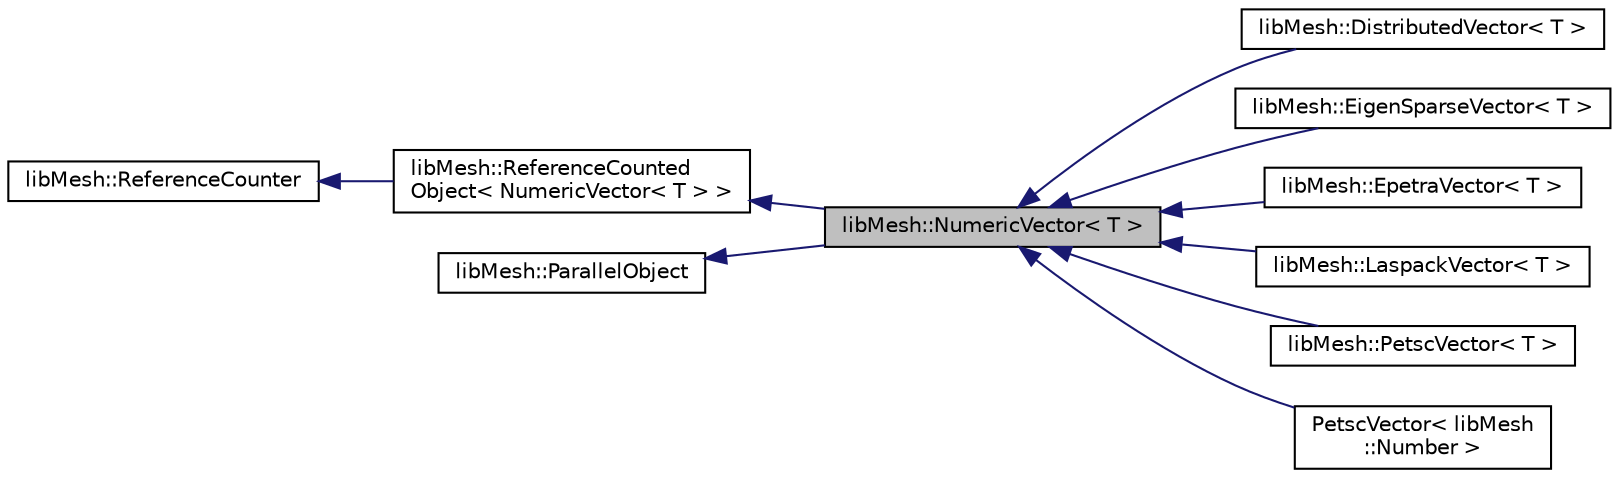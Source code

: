 digraph "libMesh::NumericVector&lt; T &gt;"
{
 // INTERACTIVE_SVG=YES
  edge [fontname="Helvetica",fontsize="10",labelfontname="Helvetica",labelfontsize="10"];
  node [fontname="Helvetica",fontsize="10",shape=record];
  rankdir="LR";
  Node1 [label="libMesh::NumericVector\< T \>",height=0.2,width=0.4,color="black", fillcolor="grey75", style="filled" fontcolor="black"];
  Node2 -> Node1 [dir="back",color="midnightblue",fontsize="10",style="solid",fontname="Helvetica"];
  Node2 [label="libMesh::ReferenceCounted\lObject\< NumericVector\< T \> \>",height=0.2,width=0.4,color="black", fillcolor="white", style="filled",URL="$classlibMesh_1_1ReferenceCountedObject.html"];
  Node3 -> Node2 [dir="back",color="midnightblue",fontsize="10",style="solid",fontname="Helvetica"];
  Node3 [label="libMesh::ReferenceCounter",height=0.2,width=0.4,color="black", fillcolor="white", style="filled",URL="$classlibMesh_1_1ReferenceCounter.html",tooltip="This is the base class for enabling reference counting. "];
  Node4 -> Node1 [dir="back",color="midnightblue",fontsize="10",style="solid",fontname="Helvetica"];
  Node4 [label="libMesh::ParallelObject",height=0.2,width=0.4,color="black", fillcolor="white", style="filled",URL="$classlibMesh_1_1ParallelObject.html",tooltip="An object whose state is distributed along a set of processors. "];
  Node1 -> Node5 [dir="back",color="midnightblue",fontsize="10",style="solid",fontname="Helvetica"];
  Node5 [label="libMesh::DistributedVector\< T \>",height=0.2,width=0.4,color="black", fillcolor="white", style="filled",URL="$classlibMesh_1_1DistributedVector.html",tooltip="该类提供了一个简单的并行分布式向量数据类型， 专门用于 libmesh。提供了一些集体通信功能。 "];
  Node1 -> Node6 [dir="back",color="midnightblue",fontsize="10",style="solid",fontname="Helvetica"];
  Node6 [label="libMesh::EigenSparseVector\< T \>",height=0.2,width=0.4,color="black", fillcolor="white", style="filled",URL="$classlibMesh_1_1EigenSparseVector.html",tooltip="This class provides a nice interface to the Eigen C++-based data structures for serial vectors..."];
  Node1 -> Node7 [dir="back",color="midnightblue",fontsize="10",style="solid",fontname="Helvetica"];
  Node7 [label="libMesh::EpetraVector\< T \>",height=0.2,width=0.4,color="black", fillcolor="white", style="filled",URL="$classlibMesh_1_1EpetraVector.html",tooltip="此类提供了对Trilinos Epetra_Vector对象的友好接口。所有重写的虚拟函数在numeric_vector.h中都有文档。 "];
  Node1 -> Node8 [dir="back",color="midnightblue",fontsize="10",style="solid",fontname="Helvetica"];
  Node8 [label="libMesh::LaspackVector\< T \>",height=0.2,width=0.4,color="black", fillcolor="white", style="filled",URL="$classlibMesh_1_1LaspackVector.html",tooltip="这个类为基于laspackc的串行向量数据结构提供了一个很好的接口。 所有被覆盖的虚函数都记录在numeric_vector.h中。 "];
  Node1 -> Node9 [dir="back",color="midnightblue",fontsize="10",style="solid",fontname="Helvetica"];
  Node9 [label="libMesh::PetscVector\< T \>",height=0.2,width=0.4,color="black", fillcolor="white", style="filled",URL="$classlibMesh_1_1PetscVector.html",tooltip="该类提供了一个良好的接口，用于访问 PETSc 的 Vec 对象。所有重写的虚拟函数都在 numeric_vector.h 中有文档说明。 "];
  Node1 -> Node10 [dir="back",color="midnightblue",fontsize="10",style="solid",fontname="Helvetica"];
  Node10 [label="PetscVector\< libMesh\l::Number \>",height=0.2,width=0.4,color="black", fillcolor="white", style="filled",URL="$classlibMesh_1_1PetscVector.html"];
}
